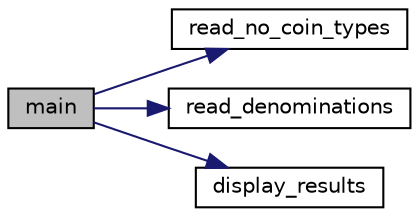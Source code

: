 digraph "main"
{
  edge [fontname="Helvetica",fontsize="10",labelfontname="Helvetica",labelfontsize="10"];
  node [fontname="Helvetica",fontsize="10",shape=record];
  rankdir="LR";
  Node0 [label="main",height=0.2,width=0.4,color="black", fillcolor="grey75", style="filled", fontcolor="black"];
  Node0 -> Node1 [color="midnightblue",fontsize="10",style="solid",fontname="Helvetica"];
  Node1 [label="read_no_coin_types",height=0.2,width=0.4,color="black", fillcolor="white", style="filled",URL="$coin__change_8c.html#a1ebbf7d6930cc4472eea29971f35adaa"];
  Node0 -> Node2 [color="midnightblue",fontsize="10",style="solid",fontname="Helvetica"];
  Node2 [label="read_denominations",height=0.2,width=0.4,color="black", fillcolor="white", style="filled",URL="$coin__change_8c.html#a3194683ae707fdadf5cd5f3295dcfb3a"];
  Node0 -> Node3 [color="midnightblue",fontsize="10",style="solid",fontname="Helvetica"];
  Node3 [label="display_results",height=0.2,width=0.4,color="black", fillcolor="white", style="filled",URL="$coin__change_8c.html#ae6d1e798e5442589c668e7ed6728e97a"];
}
